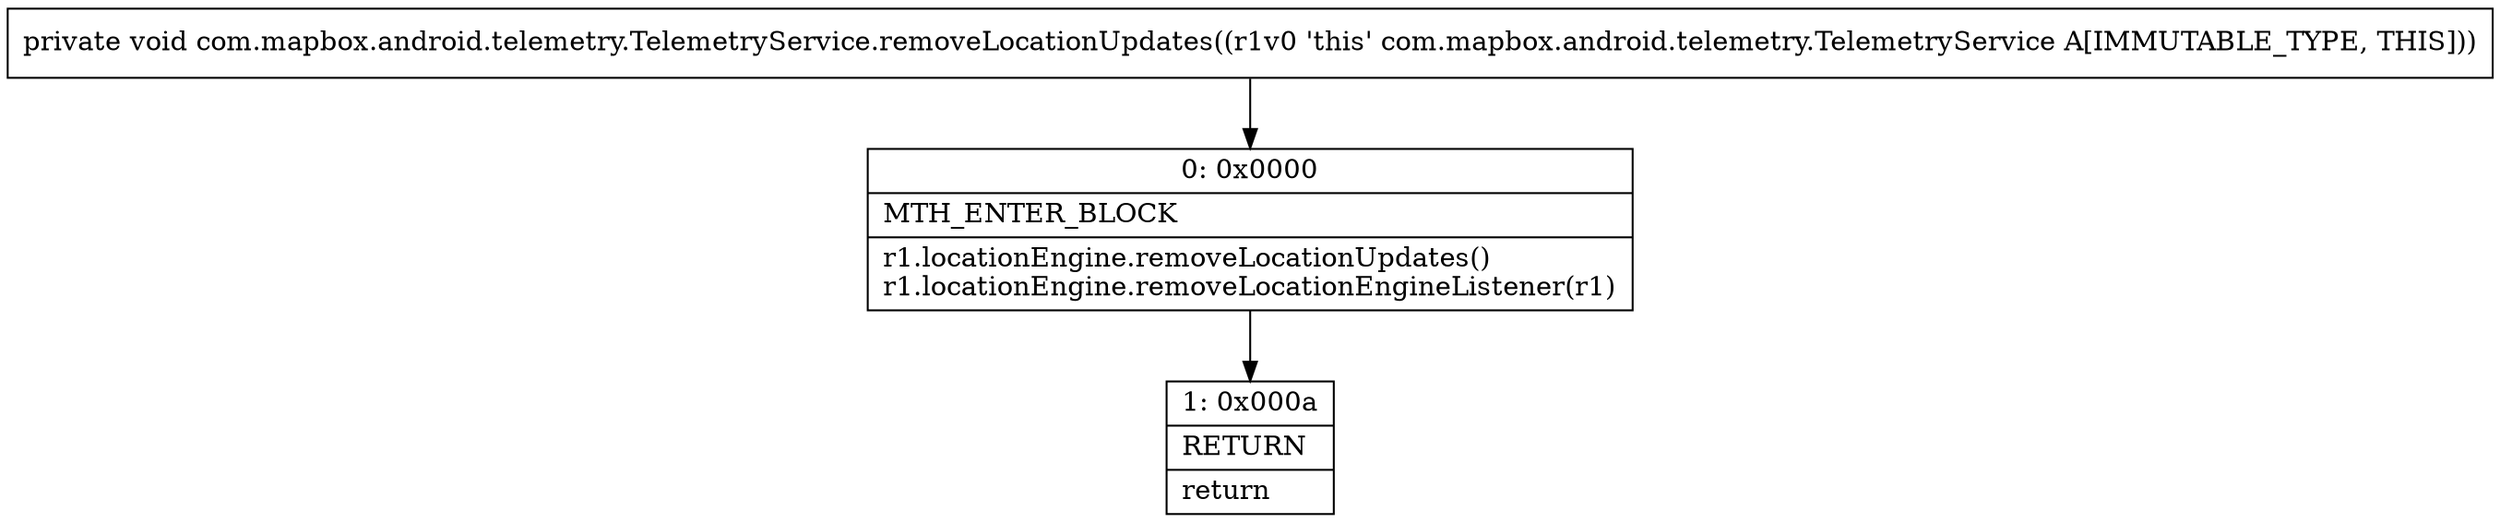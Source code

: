 digraph "CFG forcom.mapbox.android.telemetry.TelemetryService.removeLocationUpdates()V" {
Node_0 [shape=record,label="{0\:\ 0x0000|MTH_ENTER_BLOCK\l|r1.locationEngine.removeLocationUpdates()\lr1.locationEngine.removeLocationEngineListener(r1)\l}"];
Node_1 [shape=record,label="{1\:\ 0x000a|RETURN\l|return\l}"];
MethodNode[shape=record,label="{private void com.mapbox.android.telemetry.TelemetryService.removeLocationUpdates((r1v0 'this' com.mapbox.android.telemetry.TelemetryService A[IMMUTABLE_TYPE, THIS])) }"];
MethodNode -> Node_0;
Node_0 -> Node_1;
}

